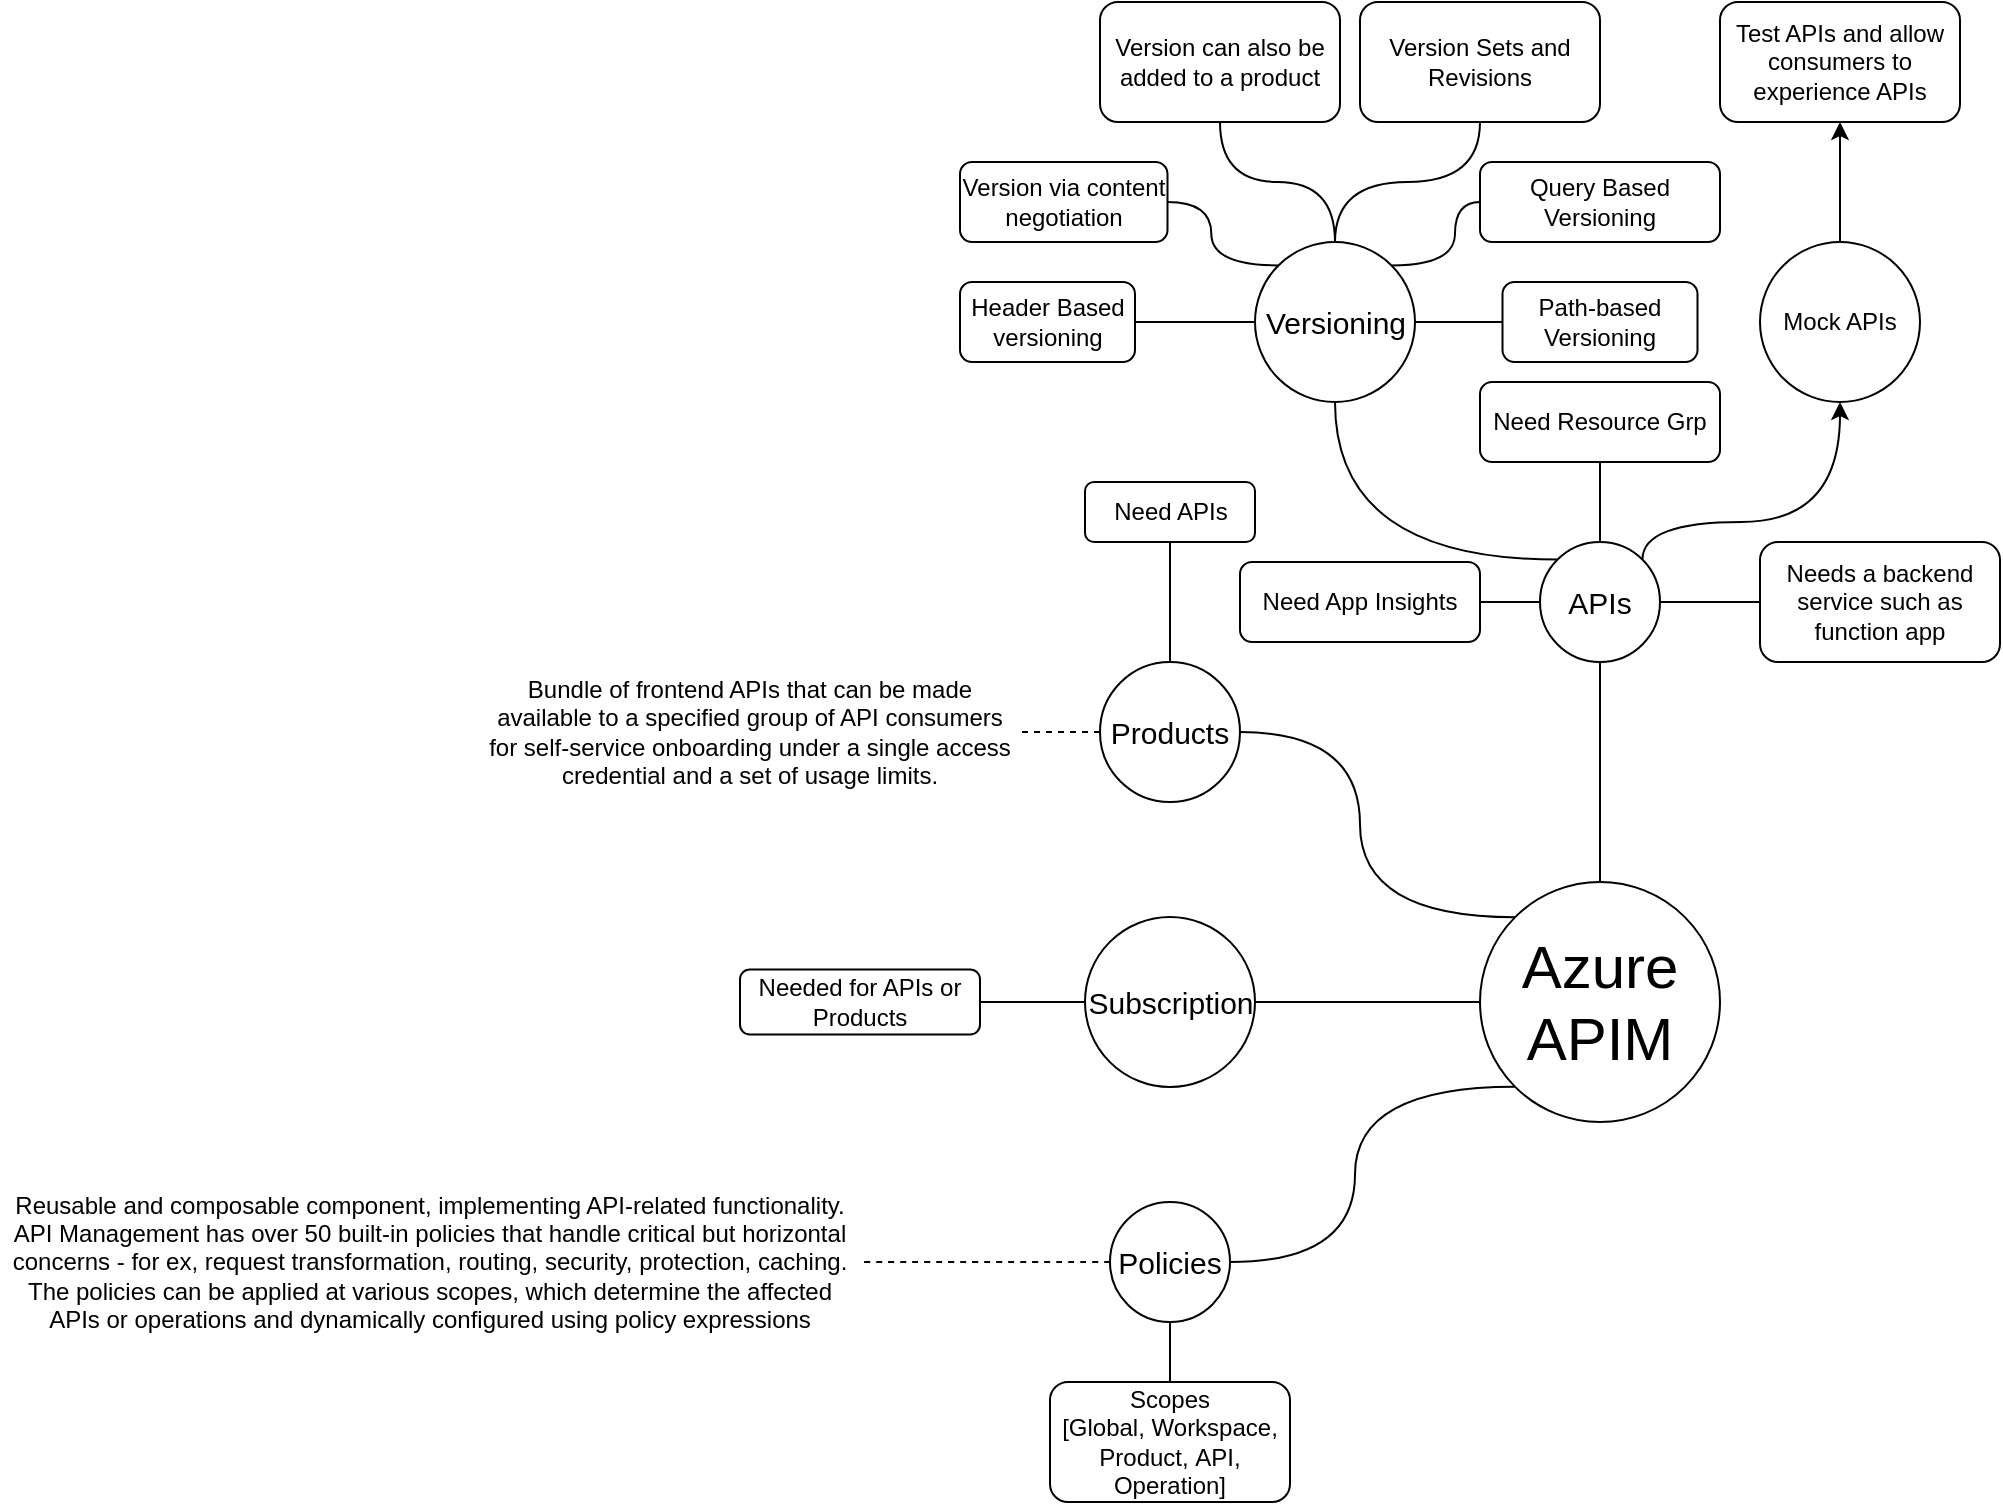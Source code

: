 <mxfile version="21.4.0" type="github" pages="2">
  <diagram id="XbryqowFVEn3MWn_p3Y4" name="Azure APIM">
    <mxGraphModel dx="2045" dy="1730" grid="1" gridSize="10" guides="1" tooltips="1" connect="1" arrows="1" fold="1" page="1" pageScale="1" pageWidth="850" pageHeight="1100" background="none" math="0" shadow="0">
      <root>
        <mxCell id="0" />
        <mxCell id="1" parent="0" />
        <mxCell id="pWqerIktNfeGbbAfNVT3-3" value="" style="edgeStyle=orthogonalEdgeStyle;rounded=1;orthogonalLoop=1;jettySize=auto;html=1;curved=1;endArrow=none;endFill=0;" parent="1" source="pWqerIktNfeGbbAfNVT3-1" target="pWqerIktNfeGbbAfNVT3-2" edge="1">
          <mxGeometry relative="1" as="geometry" />
        </mxCell>
        <mxCell id="pWqerIktNfeGbbAfNVT3-19" value="" style="edgeStyle=orthogonalEdgeStyle;rounded=1;orthogonalLoop=1;jettySize=auto;html=1;startArrow=none;startFill=0;endArrow=none;endFill=0;curved=1;entryX=0.5;entryY=0;entryDx=0;entryDy=0;exitX=0;exitY=0;exitDx=0;exitDy=0;" parent="1" source="pWqerIktNfeGbbAfNVT3-1" target="pWqerIktNfeGbbAfNVT3-18" edge="1">
          <mxGeometry relative="1" as="geometry" />
        </mxCell>
        <mxCell id="pWqerIktNfeGbbAfNVT3-26" value="" style="edgeStyle=orthogonalEdgeStyle;rounded=1;orthogonalLoop=1;jettySize=auto;html=1;startArrow=none;startFill=0;endArrow=none;endFill=0;curved=1;" parent="1" source="pWqerIktNfeGbbAfNVT3-1" target="pWqerIktNfeGbbAfNVT3-25" edge="1">
          <mxGeometry relative="1" as="geometry" />
        </mxCell>
        <mxCell id="pWqerIktNfeGbbAfNVT3-32" value="" style="edgeStyle=orthogonalEdgeStyle;rounded=1;orthogonalLoop=1;jettySize=auto;html=1;fontFamily=Helvetica;fontSize=12;fontColor=default;exitX=0;exitY=1;exitDx=0;exitDy=0;curved=1;entryX=1;entryY=0.5;entryDx=0;entryDy=0;endArrow=none;endFill=0;" parent="1" source="pWqerIktNfeGbbAfNVT3-1" target="pWqerIktNfeGbbAfNVT3-31" edge="1">
          <mxGeometry relative="1" as="geometry" />
        </mxCell>
        <mxCell id="pWqerIktNfeGbbAfNVT3-1" value="&lt;font style=&quot;font-size: 30px;&quot;&gt;Azure&lt;br&gt;APIM&lt;/font&gt;" style="ellipse;whiteSpace=wrap;html=1;aspect=fixed;rounded=1;" parent="1" vertex="1">
          <mxGeometry x="380" y="350" width="120" height="120" as="geometry" />
        </mxCell>
        <mxCell id="pWqerIktNfeGbbAfNVT3-5" value="" style="edgeStyle=orthogonalEdgeStyle;rounded=1;orthogonalLoop=1;jettySize=auto;html=1;curved=1;endArrow=none;endFill=0;" parent="1" source="pWqerIktNfeGbbAfNVT3-2" target="pWqerIktNfeGbbAfNVT3-4" edge="1">
          <mxGeometry relative="1" as="geometry" />
        </mxCell>
        <mxCell id="pWqerIktNfeGbbAfNVT3-15" value="" style="edgeStyle=orthogonalEdgeStyle;rounded=1;orthogonalLoop=1;jettySize=auto;html=1;endArrow=none;endFill=0;curved=1;" parent="1" source="pWqerIktNfeGbbAfNVT3-2" target="pWqerIktNfeGbbAfNVT3-14" edge="1">
          <mxGeometry relative="1" as="geometry" />
        </mxCell>
        <mxCell id="pWqerIktNfeGbbAfNVT3-17" value="" style="edgeStyle=orthogonalEdgeStyle;rounded=1;orthogonalLoop=1;jettySize=auto;html=1;endArrow=none;endFill=0;curved=1;" parent="1" source="pWqerIktNfeGbbAfNVT3-2" target="pWqerIktNfeGbbAfNVT3-16" edge="1">
          <mxGeometry relative="1" as="geometry" />
        </mxCell>
        <mxCell id="pWqerIktNfeGbbAfNVT3-38" value="" style="edgeStyle=orthogonalEdgeStyle;shape=connector;curved=1;rounded=1;orthogonalLoop=1;jettySize=auto;html=1;labelBackgroundColor=default;strokeColor=default;fontFamily=Helvetica;fontSize=12;fontColor=default;endArrow=none;endFill=0;" parent="1" source="pWqerIktNfeGbbAfNVT3-2" target="pWqerIktNfeGbbAfNVT3-16" edge="1">
          <mxGeometry relative="1" as="geometry" />
        </mxCell>
        <mxCell id="pWqerIktNfeGbbAfNVT3-43" value="" style="edgeStyle=orthogonalEdgeStyle;shape=connector;curved=1;rounded=1;orthogonalLoop=1;jettySize=auto;html=1;labelBackgroundColor=default;strokeColor=default;fontFamily=Helvetica;fontSize=12;fontColor=default;endArrow=none;endFill=0;exitX=0;exitY=0;exitDx=0;exitDy=0;" parent="1" source="pWqerIktNfeGbbAfNVT3-2" target="pWqerIktNfeGbbAfNVT3-42" edge="1">
          <mxGeometry relative="1" as="geometry" />
        </mxCell>
        <mxCell id="wWfDM2WPRMfSye_wUgU3-5" value="" style="edgeStyle=orthogonalEdgeStyle;rounded=1;orthogonalLoop=1;jettySize=auto;html=1;curved=1;exitX=1;exitY=0;exitDx=0;exitDy=0;entryX=0.5;entryY=1;entryDx=0;entryDy=0;" edge="1" parent="1" source="pWqerIktNfeGbbAfNVT3-2" target="wWfDM2WPRMfSye_wUgU3-4">
          <mxGeometry relative="1" as="geometry">
            <Array as="points">
              <mxPoint x="461" y="170" />
              <mxPoint x="560" y="170" />
            </Array>
          </mxGeometry>
        </mxCell>
        <mxCell id="pWqerIktNfeGbbAfNVT3-2" value="&lt;span style=&quot;font-size: 15px;&quot;&gt;APIs&lt;/span&gt;" style="ellipse;whiteSpace=wrap;html=1;aspect=fixed;rounded=1;" parent="1" vertex="1">
          <mxGeometry x="410" y="180" width="60" height="60" as="geometry" />
        </mxCell>
        <mxCell id="pWqerIktNfeGbbAfNVT3-4" value="Needs a backend service such as function app" style="whiteSpace=wrap;html=1;rounded=1;" parent="1" vertex="1">
          <mxGeometry x="520" y="180" width="120" height="60" as="geometry" />
        </mxCell>
        <mxCell id="pWqerIktNfeGbbAfNVT3-14" value="Need Resource Grp" style="whiteSpace=wrap;html=1;rounded=1;" parent="1" vertex="1">
          <mxGeometry x="380" y="100" width="120" height="40" as="geometry" />
        </mxCell>
        <mxCell id="pWqerIktNfeGbbAfNVT3-16" value="Need App Insights" style="whiteSpace=wrap;html=1;rounded=1;" parent="1" vertex="1">
          <mxGeometry x="260" y="190" width="120" height="40" as="geometry" />
        </mxCell>
        <mxCell id="pWqerIktNfeGbbAfNVT3-22" style="edgeStyle=orthogonalEdgeStyle;rounded=1;orthogonalLoop=1;jettySize=auto;html=1;endArrow=none;endFill=0;dashed=1;" parent="1" source="pWqerIktNfeGbbAfNVT3-18" target="pWqerIktNfeGbbAfNVT3-21" edge="1">
          <mxGeometry relative="1" as="geometry" />
        </mxCell>
        <mxCell id="pWqerIktNfeGbbAfNVT3-24" value="" style="edgeStyle=orthogonalEdgeStyle;rounded=1;orthogonalLoop=1;jettySize=auto;html=1;endArrow=none;endFill=0;" parent="1" source="pWqerIktNfeGbbAfNVT3-18" target="pWqerIktNfeGbbAfNVT3-23" edge="1">
          <mxGeometry relative="1" as="geometry" />
        </mxCell>
        <mxCell id="pWqerIktNfeGbbAfNVT3-18" value="&lt;font style=&quot;font-size: 15px;&quot;&gt;Products&lt;/font&gt;" style="ellipse;whiteSpace=wrap;html=1;aspect=fixed;direction=south;rounded=1;" parent="1" vertex="1">
          <mxGeometry x="190" y="240" width="70" height="70" as="geometry" />
        </mxCell>
        <mxCell id="pWqerIktNfeGbbAfNVT3-21" value="Bundle of frontend APIs that can be made available to a specified group of API consumers for self-service onboarding under a single access credential and a set of usage limits." style="text;html=1;strokeColor=none;fillColor=none;align=center;verticalAlign=middle;whiteSpace=wrap;rounded=1;" parent="1" vertex="1">
          <mxGeometry x="-120" y="260" width="270" height="30" as="geometry" />
        </mxCell>
        <mxCell id="pWqerIktNfeGbbAfNVT3-23" value="Need APIs" style="whiteSpace=wrap;html=1;rounded=1;" parent="1" vertex="1">
          <mxGeometry x="182.5" y="150" width="85" height="30" as="geometry" />
        </mxCell>
        <mxCell id="pWqerIktNfeGbbAfNVT3-28" value="" style="edgeStyle=orthogonalEdgeStyle;rounded=1;orthogonalLoop=1;jettySize=auto;html=1;curved=1;endArrow=none;endFill=0;" parent="1" source="pWqerIktNfeGbbAfNVT3-25" target="pWqerIktNfeGbbAfNVT3-27" edge="1">
          <mxGeometry relative="1" as="geometry" />
        </mxCell>
        <mxCell id="pWqerIktNfeGbbAfNVT3-25" value="&lt;span style=&quot;font-size: 15px;&quot;&gt;Subscription&lt;/span&gt;" style="ellipse;whiteSpace=wrap;html=1;aspect=fixed;rounded=1;" parent="1" vertex="1">
          <mxGeometry x="182.5" y="367.5" width="85" height="85" as="geometry" />
        </mxCell>
        <mxCell id="pWqerIktNfeGbbAfNVT3-27" value="Needed for APIs or Products" style="whiteSpace=wrap;html=1;rounded=1;" parent="1" vertex="1">
          <mxGeometry x="10" y="393.75" width="120" height="32.5" as="geometry" />
        </mxCell>
        <mxCell id="pWqerIktNfeGbbAfNVT3-34" style="edgeStyle=orthogonalEdgeStyle;shape=connector;curved=1;rounded=1;orthogonalLoop=1;jettySize=auto;html=1;entryX=1;entryY=0.5;entryDx=0;entryDy=0;labelBackgroundColor=default;strokeColor=default;fontFamily=Helvetica;fontSize=12;fontColor=default;endArrow=none;endFill=0;dashed=1;" parent="1" source="pWqerIktNfeGbbAfNVT3-31" target="pWqerIktNfeGbbAfNVT3-33" edge="1">
          <mxGeometry relative="1" as="geometry" />
        </mxCell>
        <mxCell id="pWqerIktNfeGbbAfNVT3-36" value="" style="edgeStyle=orthogonalEdgeStyle;shape=connector;curved=1;rounded=1;orthogonalLoop=1;jettySize=auto;html=1;labelBackgroundColor=default;strokeColor=default;fontFamily=Helvetica;fontSize=12;fontColor=default;endArrow=none;endFill=0;" parent="1" source="pWqerIktNfeGbbAfNVT3-31" target="pWqerIktNfeGbbAfNVT3-35" edge="1">
          <mxGeometry relative="1" as="geometry" />
        </mxCell>
        <mxCell id="pWqerIktNfeGbbAfNVT3-31" value="&lt;span style=&quot;font-size: 15px;&quot;&gt;Policies&lt;/span&gt;" style="ellipse;whiteSpace=wrap;html=1;aspect=fixed;rounded=1;" parent="1" vertex="1">
          <mxGeometry x="195" y="510" width="60" height="60" as="geometry" />
        </mxCell>
        <mxCell id="pWqerIktNfeGbbAfNVT3-33" value="Reusable and composable component, implementing API-related functionality. API Management has over 50 built-in policies that handle critical but horizontal concerns - for ex, request transformation, routing, security, protection, caching. The policies can be applied at various scopes, which determine the affected APIs or operations and dynamically configured using policy expressions" style="text;html=1;strokeColor=none;fillColor=none;align=center;verticalAlign=middle;whiteSpace=wrap;rounded=1;fontSize=12;fontFamily=Helvetica;fontColor=default;" parent="1" vertex="1">
          <mxGeometry x="-360" y="525" width="430" height="30" as="geometry" />
        </mxCell>
        <mxCell id="pWqerIktNfeGbbAfNVT3-35" value="Scopes [Global,&amp;nbsp;&lt;span style=&quot;background-color: initial;&quot;&gt;Workspace,&lt;br&gt;&lt;/span&gt;&lt;span style=&quot;background-color: initial;&quot;&gt;Product,&amp;nbsp;&lt;/span&gt;&lt;span style=&quot;background-color: initial;&quot;&gt;API,&lt;br&gt;&lt;/span&gt;&lt;span style=&quot;background-color: initial;&quot;&gt;Operation]&lt;/span&gt;&lt;span style=&quot;background-color: initial;&quot;&gt;&lt;br&gt;&lt;/span&gt;" style="whiteSpace=wrap;html=1;rounded=1;" parent="1" vertex="1">
          <mxGeometry x="165" y="600" width="120" height="60" as="geometry" />
        </mxCell>
        <mxCell id="pWqerIktNfeGbbAfNVT3-45" value="" style="edgeStyle=orthogonalEdgeStyle;shape=connector;curved=1;rounded=1;orthogonalLoop=1;jettySize=auto;html=1;labelBackgroundColor=default;strokeColor=default;fontFamily=Helvetica;fontSize=12;fontColor=default;endArrow=none;endFill=0;" parent="1" source="pWqerIktNfeGbbAfNVT3-42" target="pWqerIktNfeGbbAfNVT3-44" edge="1">
          <mxGeometry relative="1" as="geometry" />
        </mxCell>
        <mxCell id="pWqerIktNfeGbbAfNVT3-47" value="" style="edgeStyle=orthogonalEdgeStyle;shape=connector;curved=1;rounded=1;orthogonalLoop=1;jettySize=auto;html=1;labelBackgroundColor=default;strokeColor=default;fontFamily=Helvetica;fontSize=12;fontColor=default;endArrow=none;endFill=0;" parent="1" source="pWqerIktNfeGbbAfNVT3-42" target="pWqerIktNfeGbbAfNVT3-46" edge="1">
          <mxGeometry relative="1" as="geometry" />
        </mxCell>
        <mxCell id="pWqerIktNfeGbbAfNVT3-51" value="" style="edgeStyle=orthogonalEdgeStyle;shape=connector;curved=1;rounded=1;orthogonalLoop=1;jettySize=auto;html=1;labelBackgroundColor=default;strokeColor=default;fontFamily=Helvetica;fontSize=12;fontColor=default;endArrow=none;endFill=0;exitX=1;exitY=0;exitDx=0;exitDy=0;" parent="1" source="pWqerIktNfeGbbAfNVT3-42" target="pWqerIktNfeGbbAfNVT3-50" edge="1">
          <mxGeometry relative="1" as="geometry" />
        </mxCell>
        <mxCell id="pWqerIktNfeGbbAfNVT3-54" value="" style="edgeStyle=orthogonalEdgeStyle;shape=connector;curved=1;rounded=1;orthogonalLoop=1;jettySize=auto;html=1;labelBackgroundColor=default;strokeColor=default;fontFamily=Helvetica;fontSize=12;fontColor=default;endArrow=none;endFill=0;exitX=0;exitY=0;exitDx=0;exitDy=0;" parent="1" source="pWqerIktNfeGbbAfNVT3-42" target="pWqerIktNfeGbbAfNVT3-53" edge="1">
          <mxGeometry relative="1" as="geometry" />
        </mxCell>
        <mxCell id="pWqerIktNfeGbbAfNVT3-56" value="" style="edgeStyle=orthogonalEdgeStyle;shape=connector;curved=1;rounded=1;orthogonalLoop=1;jettySize=auto;html=1;labelBackgroundColor=default;strokeColor=default;fontFamily=Helvetica;fontSize=12;fontColor=default;endArrow=none;endFill=0;" parent="1" source="pWqerIktNfeGbbAfNVT3-42" target="pWqerIktNfeGbbAfNVT3-55" edge="1">
          <mxGeometry relative="1" as="geometry" />
        </mxCell>
        <mxCell id="pWqerIktNfeGbbAfNVT3-59" value="" style="edgeStyle=orthogonalEdgeStyle;shape=connector;curved=1;rounded=1;orthogonalLoop=1;jettySize=auto;html=1;labelBackgroundColor=default;strokeColor=default;fontFamily=Helvetica;fontSize=12;fontColor=default;endArrow=none;endFill=0;" parent="1" source="pWqerIktNfeGbbAfNVT3-42" target="pWqerIktNfeGbbAfNVT3-58" edge="1">
          <mxGeometry relative="1" as="geometry" />
        </mxCell>
        <mxCell id="pWqerIktNfeGbbAfNVT3-42" value="&lt;span style=&quot;font-size: 15px;&quot;&gt;Versioning&lt;/span&gt;" style="ellipse;whiteSpace=wrap;html=1;aspect=fixed;rounded=1;" parent="1" vertex="1">
          <mxGeometry x="267.5" y="30" width="80" height="80" as="geometry" />
        </mxCell>
        <mxCell id="pWqerIktNfeGbbAfNVT3-44" value="Path-based Versioning" style="whiteSpace=wrap;html=1;rounded=1;" parent="1" vertex="1">
          <mxGeometry x="391.25" y="50" width="97.5" height="40" as="geometry" />
        </mxCell>
        <mxCell id="pWqerIktNfeGbbAfNVT3-46" value="Header Based versioning" style="whiteSpace=wrap;html=1;rounded=1;" parent="1" vertex="1">
          <mxGeometry x="120" y="50" width="87.5" height="40" as="geometry" />
        </mxCell>
        <mxCell id="pWqerIktNfeGbbAfNVT3-50" value="Query Based Versioning" style="whiteSpace=wrap;html=1;rounded=1;" parent="1" vertex="1">
          <mxGeometry x="380" y="-10" width="120" height="40" as="geometry" />
        </mxCell>
        <mxCell id="pWqerIktNfeGbbAfNVT3-53" value="Version via content negotiation" style="whiteSpace=wrap;html=1;rounded=1;" parent="1" vertex="1">
          <mxGeometry x="120" y="-10" width="103.75" height="40" as="geometry" />
        </mxCell>
        <mxCell id="pWqerIktNfeGbbAfNVT3-55" value="Version can also be added to a product" style="whiteSpace=wrap;html=1;rounded=1;" parent="1" vertex="1">
          <mxGeometry x="190" y="-90" width="120" height="60" as="geometry" />
        </mxCell>
        <mxCell id="pWqerIktNfeGbbAfNVT3-58" value="Version Sets and Revisions" style="whiteSpace=wrap;html=1;rounded=1;" parent="1" vertex="1">
          <mxGeometry x="320" y="-90" width="120" height="60" as="geometry" />
        </mxCell>
        <mxCell id="wWfDM2WPRMfSye_wUgU3-7" value="" style="edgeStyle=orthogonalEdgeStyle;shape=connector;curved=1;rounded=1;orthogonalLoop=1;jettySize=auto;html=1;labelBackgroundColor=default;strokeColor=default;fontFamily=Helvetica;fontSize=11;fontColor=default;endArrow=classic;" edge="1" parent="1" source="wWfDM2WPRMfSye_wUgU3-4" target="wWfDM2WPRMfSye_wUgU3-6">
          <mxGeometry relative="1" as="geometry" />
        </mxCell>
        <mxCell id="wWfDM2WPRMfSye_wUgU3-4" value="Mock APIs" style="ellipse;whiteSpace=wrap;html=1;rounded=1;" vertex="1" parent="1">
          <mxGeometry x="520" y="30" width="80" height="80" as="geometry" />
        </mxCell>
        <mxCell id="wWfDM2WPRMfSye_wUgU3-6" value="Test APIs and allow consumers to experience APIs" style="whiteSpace=wrap;html=1;rounded=1;" vertex="1" parent="1">
          <mxGeometry x="500" y="-90" width="120" height="60" as="geometry" />
        </mxCell>
      </root>
    </mxGraphModel>
  </diagram>
  <diagram name="Creating APIM" id="FQYkhz4R97Zdj5RdxRJX">
    <mxGraphModel dx="989" dy="521" grid="1" gridSize="10" guides="1" tooltips="1" connect="1" arrows="1" fold="1" page="1" pageScale="1" pageWidth="850" pageHeight="1100" math="0" shadow="0">
      <root>
        <mxCell id="0" />
        <mxCell id="1" parent="0" />
        <mxCell id="9Cf-OM5eOuJeUalF6E-m-4" value="&lt;font style=&quot;font-size: 14px;&quot;&gt;1 Create Instance&lt;br&gt;of APIM&lt;/font&gt;" style="shape=step;perimeter=stepPerimeter;whiteSpace=wrap;html=1;fixedSize=1;size=10;fillColor=#fff2cc;strokeColor=#d6b656;" vertex="1" parent="1">
          <mxGeometry x="80" y="200" width="130" height="80" as="geometry" />
        </mxCell>
        <mxCell id="9Cf-OM5eOuJeUalF6E-m-6" value="Initiate Creating&lt;br&gt;APIM instance" style="rounded=0;whiteSpace=wrap;html=1;" vertex="1" parent="1">
          <mxGeometry x="80" y="280" width="120" height="60" as="geometry" />
        </mxCell>
        <mxCell id="9Cf-OM5eOuJeUalF6E-m-7" value="Create a Resource Group" style="rounded=0;whiteSpace=wrap;html=1;" vertex="1" parent="1">
          <mxGeometry x="80" y="340" width="120" height="60" as="geometry" />
        </mxCell>
        <mxCell id="9Cf-OM5eOuJeUalF6E-m-8" value="Create App Insights Instance" style="rounded=0;whiteSpace=wrap;html=1;fillColor=#fff2cc;strokeColor=#d6b656;" vertex="1" parent="1">
          <mxGeometry x="80" y="400" width="120" height="60" as="geometry" />
        </mxCell>
        <mxCell id="9Cf-OM5eOuJeUalF6E-m-9" value="Complete APIM Instance creation" style="rounded=0;whiteSpace=wrap;html=1;fillColor=#fff2cc;strokeColor=#d6b656;" vertex="1" parent="1">
          <mxGeometry x="80" y="460" width="120" height="60" as="geometry" />
        </mxCell>
        <mxCell id="9Cf-OM5eOuJeUalF6E-m-10" value="Initiate Creating&lt;br&gt;APIM instance" style="rounded=0;whiteSpace=wrap;html=1;fillColor=#fff2cc;strokeColor=#d6b656;" vertex="1" parent="1">
          <mxGeometry x="80" y="280" width="120" height="60" as="geometry" />
        </mxCell>
        <mxCell id="9Cf-OM5eOuJeUalF6E-m-11" value="Create a Resource Group" style="rounded=0;whiteSpace=wrap;html=1;fillColor=#fff2cc;strokeColor=#d6b656;" vertex="1" parent="1">
          <mxGeometry x="80" y="340" width="120" height="60" as="geometry" />
        </mxCell>
        <mxCell id="9Cf-OM5eOuJeUalF6E-m-12" value="&lt;font style=&quot;font-size: 14px;&quot;&gt;2.1 Create APIs in&lt;br&gt;APIM instances (Function App)&lt;/font&gt;" style="shape=step;perimeter=stepPerimeter;whiteSpace=wrap;html=1;fixedSize=1;size=10;fillColor=#ffe6cc;strokeColor=#d79b00;" vertex="1" parent="1">
          <mxGeometry x="200" y="200" width="130" height="80" as="geometry" />
        </mxCell>
        <mxCell id="9Cf-OM5eOuJeUalF6E-m-13" value="Select APIs in APIM Instance" style="rounded=0;whiteSpace=wrap;html=1;fillColor=#ffe6cc;strokeColor=#d79b00;" vertex="1" parent="1">
          <mxGeometry x="200" y="280" width="120" height="60" as="geometry" />
        </mxCell>
        <mxCell id="9Cf-OM5eOuJeUalF6E-m-15" value="You need a backend svc to create API such as Func App/Logic App etc" style="rounded=0;whiteSpace=wrap;html=1;fillColor=#ffe6cc;strokeColor=#d79b00;" vertex="1" parent="1">
          <mxGeometry x="200" y="340" width="120" height="60" as="geometry" />
        </mxCell>
        <mxCell id="9Cf-OM5eOuJeUalF6E-m-16" value="Create a new Function App" style="rounded=0;whiteSpace=wrap;html=1;fillColor=#ffe6cc;strokeColor=#d79b00;" vertex="1" parent="1">
          <mxGeometry x="200" y="400" width="120" height="60" as="geometry" />
        </mxCell>
        <mxCell id="9Cf-OM5eOuJeUalF6E-m-17" value="Choose name, RG, Runtime Stack, version" style="rounded=0;whiteSpace=wrap;html=1;fillColor=#ffe6cc;strokeColor=#d79b00;" vertex="1" parent="1">
          <mxGeometry x="200" y="460" width="120" height="60" as="geometry" />
        </mxCell>
        <mxCell id="9Cf-OM5eOuJeUalF6E-m-18" value="Create a Storage Accnt and specify &lt;br&gt;any tags" style="rounded=0;whiteSpace=wrap;html=1;fillColor=#ffe6cc;strokeColor=#d79b00;" vertex="1" parent="1">
          <mxGeometry x="200" y="520" width="120" height="60" as="geometry" />
        </mxCell>
        <mxCell id="9Cf-OM5eOuJeUalF6E-m-19" value="Complete Func App Set up" style="rounded=0;whiteSpace=wrap;html=1;fillColor=#ffe6cc;strokeColor=#d79b00;" vertex="1" parent="1">
          <mxGeometry x="200" y="580" width="120" height="60" as="geometry" />
        </mxCell>
        <mxCell id="9Cf-OM5eOuJeUalF6E-m-20" value="&lt;font style=&quot;font-size: 14px;&quot;&gt;2.2 Create APIs in&lt;br&gt;APIM instances (Function App config)&lt;/font&gt;" style="shape=step;perimeter=stepPerimeter;whiteSpace=wrap;html=1;fixedSize=1;size=10;fillColor=#ffe6cc;strokeColor=#d79b00;" vertex="1" parent="1">
          <mxGeometry x="320" y="200" width="130" height="80" as="geometry" />
        </mxCell>
        <mxCell id="9Cf-OM5eOuJeUalF6E-m-21" value="Select Function App and choose template such as HTTP Trigger" style="rounded=0;whiteSpace=wrap;html=1;fillColor=#ffe6cc;strokeColor=#d79b00;" vertex="1" parent="1">
          <mxGeometry x="320" y="280" width="120" height="60" as="geometry" />
        </mxCell>
        <mxCell id="9Cf-OM5eOuJeUalF6E-m-22" value="Provide name, auth level and create function" style="rounded=0;whiteSpace=wrap;html=1;fillColor=#ffe6cc;strokeColor=#d79b00;" vertex="1" parent="1">
          <mxGeometry x="320" y="340" width="120" height="60" as="geometry" />
        </mxCell>
        <mxCell id="9Cf-OM5eOuJeUalF6E-m-23" value="Choose Code and test to modify function" style="rounded=0;whiteSpace=wrap;html=1;fillColor=#ffe6cc;strokeColor=#d79b00;" vertex="1" parent="1">
          <mxGeometry x="320" y="400" width="120" height="60" as="geometry" />
        </mxCell>
        <mxCell id="9Cf-OM5eOuJeUalF6E-m-24" value="&lt;font style=&quot;font-size: 14px;&quot;&gt;2.3 Create APIs in&lt;br&gt;APIM instances (Linking Function App)&lt;/font&gt;" style="shape=step;perimeter=stepPerimeter;whiteSpace=wrap;html=1;fixedSize=1;size=10;fillColor=#ffe6cc;strokeColor=#d79b00;" vertex="1" parent="1">
          <mxGeometry x="440" y="200" width="130" height="80" as="geometry" />
        </mxCell>
        <mxCell id="9Cf-OM5eOuJeUalF6E-m-25" value="In APIM choose the function app and link it to create API" style="rounded=0;whiteSpace=wrap;html=1;fillColor=#ffe6cc;strokeColor=#d79b00;" vertex="1" parent="1">
          <mxGeometry x="440" y="280" width="120" height="60" as="geometry" />
        </mxCell>
        <mxCell id="9Cf-OM5eOuJeUalF6E-m-26" value="Verify that API shows the backend as function app" style="rounded=0;whiteSpace=wrap;html=1;fillColor=#ffe6cc;strokeColor=#d79b00;" vertex="1" parent="1">
          <mxGeometry x="440" y="340" width="120" height="60" as="geometry" />
        </mxCell>
        <mxCell id="9Cf-OM5eOuJeUalF6E-m-27" value="&lt;font style=&quot;font-size: 14px;&quot;&gt;3 Publish &lt;br&gt;Developer Portal&lt;/font&gt;" style="shape=step;perimeter=stepPerimeter;whiteSpace=wrap;html=1;fixedSize=1;size=10;fillColor=#d5e8d4;strokeColor=#82b366;" vertex="1" parent="1">
          <mxGeometry x="560" y="200" width="130" height="80" as="geometry" />
        </mxCell>
        <mxCell id="9Cf-OM5eOuJeUalF6E-m-28" value="Test API through the Azure portal" style="rounded=0;whiteSpace=wrap;html=1;fillColor=#ffe6cc;strokeColor=#d79b00;" vertex="1" parent="1">
          <mxGeometry x="440" y="400" width="120" height="60" as="geometry" />
        </mxCell>
        <mxCell id="9Cf-OM5eOuJeUalF6E-m-29" value="Choose Developer Portal and publish it" style="rounded=0;whiteSpace=wrap;html=1;fillColor=#d5e8d4;strokeColor=#82b366;" vertex="1" parent="1">
          <mxGeometry x="560" y="280" width="120" height="60" as="geometry" />
        </mxCell>
        <mxCell id="9Cf-OM5eOuJeUalF6E-m-30" value="Browse to APIs and Test APIs" style="rounded=0;whiteSpace=wrap;html=1;fillColor=#d5e8d4;strokeColor=#82b366;" vertex="1" parent="1">
          <mxGeometry x="560" y="340" width="120" height="60" as="geometry" />
        </mxCell>
        <mxCell id="9Cf-OM5eOuJeUalF6E-m-31" value="Choose Subscriptions to modify Subscription key" style="rounded=0;whiteSpace=wrap;html=1;fillColor=#d5e8d4;strokeColor=#82b366;" vertex="1" parent="1">
          <mxGeometry x="560" y="400" width="120" height="60" as="geometry" />
        </mxCell>
        <mxCell id="9Cf-OM5eOuJeUalF6E-m-32" value="Or disable subscription key" style="rounded=0;whiteSpace=wrap;html=1;fillColor=#d5e8d4;strokeColor=#82b366;" vertex="1" parent="1">
          <mxGeometry x="560" y="460" width="120" height="60" as="geometry" />
        </mxCell>
        <mxCell id="9Cf-OM5eOuJeUalF6E-m-33" value="Choose Integration to choose HTTP method calls" style="rounded=0;whiteSpace=wrap;html=1;fillColor=#ffe6cc;strokeColor=#d79b00;" vertex="1" parent="1">
          <mxGeometry x="320" y="460" width="120" height="60" as="geometry" />
        </mxCell>
      </root>
    </mxGraphModel>
  </diagram>
</mxfile>
